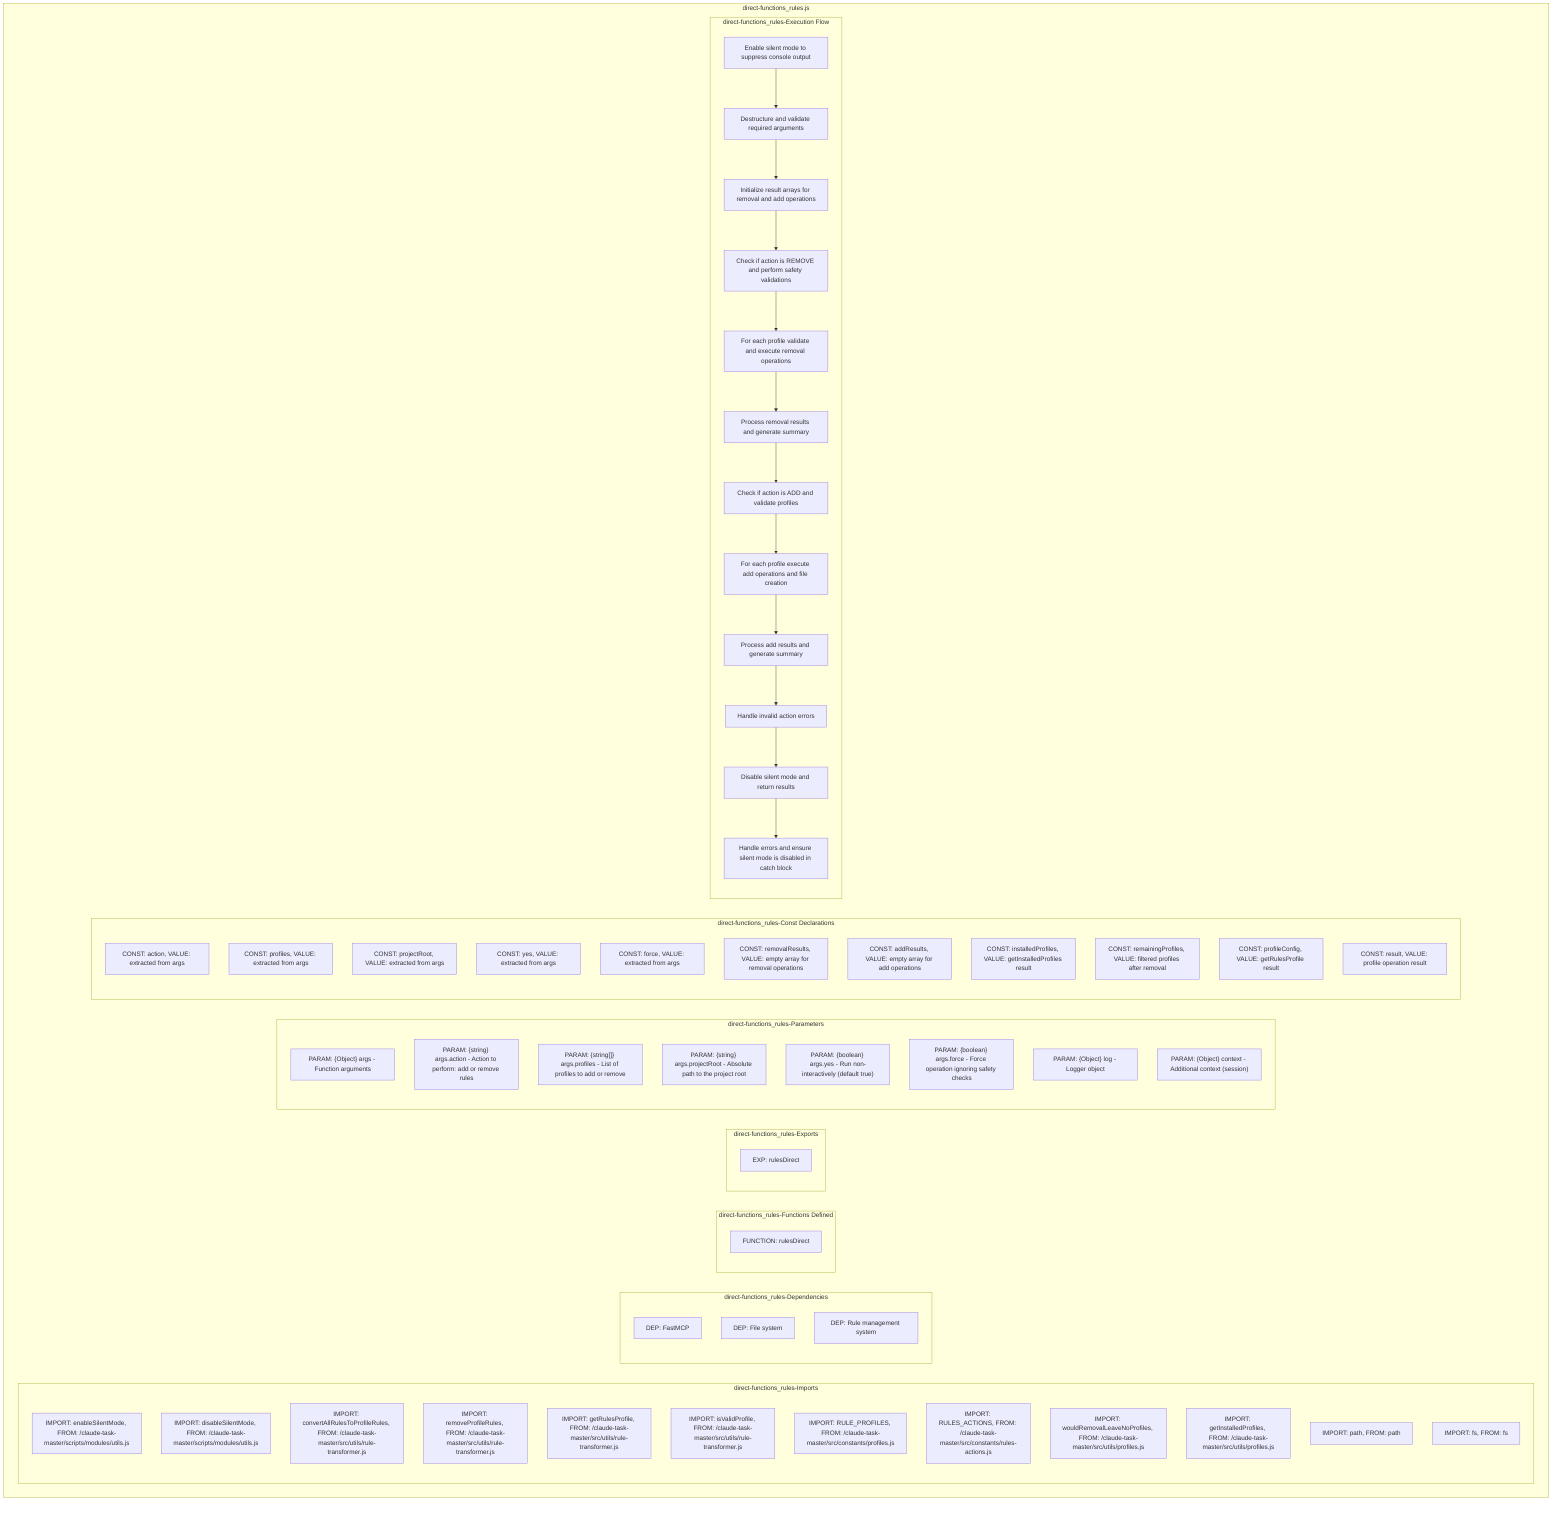 flowchart TB
    subgraph rulesImports["direct-functions_rules-Imports"]
        I1["IMPORT: enableSilentMode, FROM: /claude-task-master/scripts/modules/utils.js"]
        I2["IMPORT: disableSilentMode, FROM: /claude-task-master/scripts/modules/utils.js"]
        I3["IMPORT: convertAllRulesToProfileRules, FROM: /claude-task-master/src/utils/rule-transformer.js"]
        I4["IMPORT: removeProfileRules, FROM: /claude-task-master/src/utils/rule-transformer.js"]
        I5["IMPORT: getRulesProfile, FROM: /claude-task-master/src/utils/rule-transformer.js"]
        I6["IMPORT: isValidProfile, FROM: /claude-task-master/src/utils/rule-transformer.js"]
        I7["IMPORT: RULE_PROFILES, FROM: /claude-task-master/src/constants/profiles.js"]
        I8["IMPORT: RULES_ACTIONS, FROM: /claude-task-master/src/constants/rules-actions.js"]
        I9["IMPORT: wouldRemovalLeaveNoProfiles, FROM: /claude-task-master/src/utils/profiles.js"]
        I10["IMPORT: getInstalledProfiles, FROM: /claude-task-master/src/utils/profiles.js"]
        I11["IMPORT: path, FROM: path"]
        I12["IMPORT: fs, FROM: fs"]
    end
    
    subgraph rulesDependencies["direct-functions_rules-Dependencies"]
        D1["DEP: FastMCP"]
        D2["DEP: File system"]
        D3["DEP: Rule management system"]
    end
    
    subgraph rulesFunctionsDefined["direct-functions_rules-Functions Defined"]
        FU1["FUNCTION: rulesDirect"]
    end
    
    subgraph rulesExports["direct-functions_rules-Exports"]
        E1["EXP: rulesDirect"]
    end
    
    subgraph rulesParameters["direct-functions_rules-Parameters"]
        P1["PARAM: {Object} args - Function arguments"]
        P2["PARAM: {string} args.action - Action to perform: add or remove rules"]
        P3["PARAM: {string[]} args.profiles - List of profiles to add or remove"]
        P4["PARAM: {string} args.projectRoot - Absolute path to the project root"]
        P5["PARAM: {boolean} args.yes - Run non-interactively (default true)"]
        P6["PARAM: {boolean} args.force - Force operation ignoring safety checks"]
        P7["PARAM: {Object} log - Logger object"]
        P8["PARAM: {Object} context - Additional context (session)"]
    end
    
    subgraph rulesConstants["direct-functions_rules-Const Declarations"]
        C1["CONST: action, VALUE: extracted from args"]
        C2["CONST: profiles, VALUE: extracted from args"]
        C3["CONST: projectRoot, VALUE: extracted from args"]
        C4["CONST: yes, VALUE: extracted from args"]
        C5["CONST: force, VALUE: extracted from args"]
        C6["CONST: removalResults, VALUE: empty array for removal operations"]
        C7["CONST: addResults, VALUE: empty array for add operations"]
        C8["CONST: installedProfiles, VALUE: getInstalledProfiles result"]
        C9["CONST: remainingProfiles, VALUE: filtered profiles after removal"]
        C10["CONST: profileConfig, VALUE: getRulesProfile result"]
        C11["CONST: result, VALUE: profile operation result"]
    end
    
    subgraph rulesExecutionFlow["direct-functions_rules-Execution Flow"]
        FL1["Enable silent mode to suppress console output"]
        FL2["Destructure and validate required arguments"]
        FL3["Initialize result arrays for removal and add operations"]
        FL4["Check if action is REMOVE and perform safety validations"]
        FL5["For each profile validate and execute removal operations"]
        FL6["Process removal results and generate summary"]
        FL7["Check if action is ADD and validate profiles"]
        FL8["For each profile execute add operations and file creation"]
        FL9["Process add results and generate summary"]
        FL10["Handle invalid action errors"]
        FL11["Disable silent mode and return results"]
        FL12["Handle errors and ensure silent mode is disabled in catch block"]
    end
    
    subgraph rules["direct-functions_rules.js"]
        rulesImports
        rulesDependencies
        rulesFunctionsDefined
        rulesExports
        rulesParameters
        rulesConstants
        rulesExecutionFlow
    end
    
    FL1 --> FL2
    FL2 --> FL3
    FL3 --> FL4
    FL4 --> FL5
    FL5 --> FL6
    FL6 --> FL7
    FL7 --> FL8
    FL8 --> FL9
    FL9 --> FL10
    FL10 --> FL11
    FL11 --> FL12